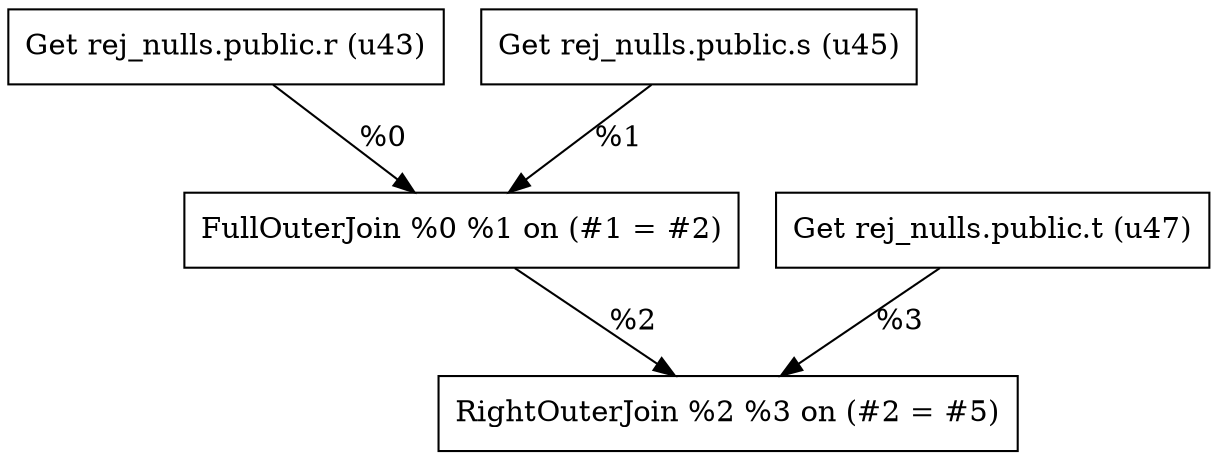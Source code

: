 digraph G {
    node0 [shape = record, label=" Get rej_nulls.public.r (u43)\l"]
    node1 [shape = record, label=" Get rej_nulls.public.s (u45)\l"]
    node2 [shape = record, label=" FullOuterJoin %0 %1 on (#1 = #2)\l"]
    node3 [shape = record, label=" Get rej_nulls.public.t (u47)\l"]
    node4 [shape = record, label=" RightOuterJoin %2 %3 on (#2 = #5)\l"]
    node1 -> node2 [label = "%1\l"]
    node0 -> node2 [label = "%0\l"]
    node2 -> node4 [label = "%2\l"]
    node3 -> node4 [label = "%3\l"]
}
